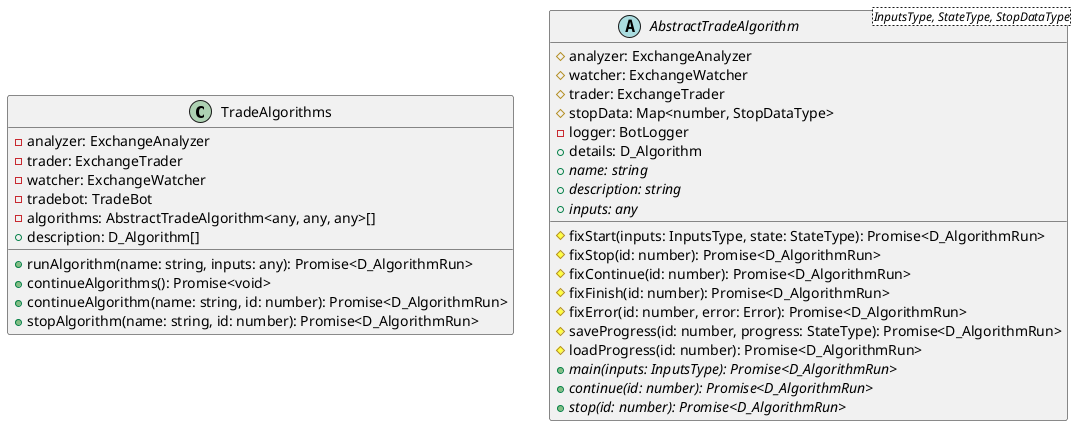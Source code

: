 @startuml
class TradeAlgorithms {
    -analyzer: ExchangeAnalyzer
    -trader: ExchangeTrader
    -watcher: ExchangeWatcher
    -tradebot: TradeBot
    -algorithms: AbstractTradeAlgorithm<any, any, any>[]
    +description: D_Algorithm[]
    +runAlgorithm(name: string, inputs: any): Promise<D_AlgorithmRun>
    +continueAlgorithms(): Promise<void>
    +continueAlgorithm(name: string, id: number): Promise<D_AlgorithmRun>
    +stopAlgorithm(name: string, id: number): Promise<D_AlgorithmRun>
}

abstract class AbstractTradeAlgorithm<InputsType, StateType, StopDataType> {
    #analyzer: ExchangeAnalyzer
    #watcher: ExchangeWatcher
    #trader: ExchangeTrader
    #stopData: Map<number, StopDataType>
    -logger: BotLogger
    +details: D_Algorithm
    #fixStart(inputs: InputsType, state: StateType): Promise<D_AlgorithmRun>
    #fixStop(id: number): Promise<D_AlgorithmRun>
    #fixContinue(id: number): Promise<D_AlgorithmRun>
    #fixFinish(id: number): Promise<D_AlgorithmRun>
    #fixError(id: number, error: Error): Promise<D_AlgorithmRun>
    #saveProgress(id: number, progress: StateType): Promise<D_AlgorithmRun>
    #loadProgress(id: number): Promise<D_AlgorithmRun>
    +{abstract} name: string
    +{abstract} description: string
    +{abstract} inputs: any
    +{abstract} main(inputs: InputsType): Promise<D_AlgorithmRun>
    +{abstract} continue(id: number): Promise<D_AlgorithmRun>
    +{abstract} stop(id: number): Promise<D_AlgorithmRun>
}
@enduml
